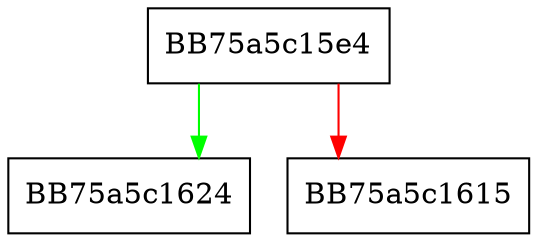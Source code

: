 digraph at {
  node [shape="box"];
  graph [splines=ortho];
  BB75a5c15e4 -> BB75a5c1624 [color="green"];
  BB75a5c15e4 -> BB75a5c1615 [color="red"];
}